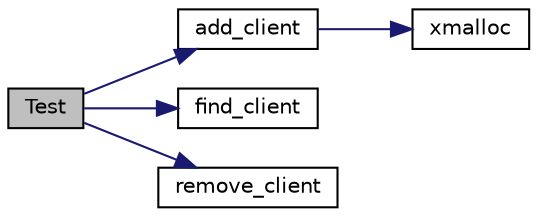 digraph "Test"
{
 // LATEX_PDF_SIZE
  edge [fontname="Helvetica",fontsize="10",labelfontname="Helvetica",labelfontsize="10"];
  node [fontname="Helvetica",fontsize="10",shape=record];
  rankdir="LR";
  Node1 [label="Test",height=0.2,width=0.4,color="black", fillcolor="grey75", style="filled", fontcolor="black",tooltip=" "];
  Node1 -> Node2 [color="midnightblue",fontsize="10",style="solid",fontname="Helvetica"];
  Node2 [label="add_client",height=0.2,width=0.4,color="black", fillcolor="white", style="filled",URL="$connection_8c.html#ac1fdf3130d32ed551bc43052d4d3bb91",tooltip="Add a new client connection_t to the linked list connection."];
  Node2 -> Node3 [color="midnightblue",fontsize="10",style="solid",fontname="Helvetica"];
  Node3 [label="xmalloc",height=0.2,width=0.4,color="black", fillcolor="white", style="filled",URL="$epoll__server_2utils_2xalloc_8c.html#a42ccfa6fc49cc4ce90cc44cd05052490",tooltip="Malloc wrapper that exit on failure."];
  Node1 -> Node4 [color="midnightblue",fontsize="10",style="solid",fontname="Helvetica"];
  Node4 [label="find_client",height=0.2,width=0.4,color="black", fillcolor="white", style="filled",URL="$connection_8c.html#aefccf8e7b43e39717455ca63ca6fa03c",tooltip="Find the connection_t element where the socket is equal to client sock."];
  Node1 -> Node5 [color="midnightblue",fontsize="10",style="solid",fontname="Helvetica"];
  Node5 [label="remove_client",height=0.2,width=0.4,color="black", fillcolor="white", style="filled",URL="$connection_8c.html#aaea386e40cdf0680e51181c541c4eccf",tooltip="Remove the client connection_t from the linked list connection."];
}
